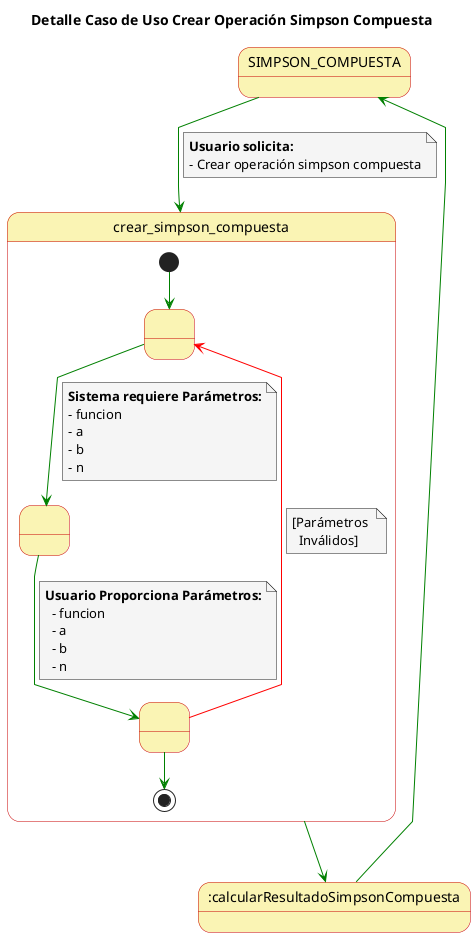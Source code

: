 @startuml

top to bottom direction

skinparam state {
  BackgroundColor #faf4b4
  BorderColor #c90000
}

skinparam note {
  BackgroundColor #f5f5f5
}

skinparam linetype polyline

title Detalle Caso de Uso Crear Operación Simpson Compuesta

state SIMPSON_COMPUESTA

SIMPSON_COMPUESTA-[#green]-> crear_simpson_compuesta
note on link
  **Usuario solicita:**
  - Crear operación simpson compuesta
end note

state crear_simpson_compuesta{
  state 1 as " "
  state 2 as " "
  state 3 as " "
  
  [*] -[#green]-> 1
  1 -[#green]-> 2
  note on link
      **Sistema requiere Parámetros:**
      - funcion
      - a
      - b
      - n
  end note
  2 -[#green]-> 3
  note on link
    **Usuario Proporciona Parámetros:**
      - funcion
      - a
      - b
      - n
  end note
  3 -[#red]-> 1
  note on link
    [Parámetros 
      Inválidos]
  end note
  3 -[#green]-> [*]

}

crear_simpson_compuesta-[#green]-> :calcularResultadoSimpsonCompuesta

:calcularResultadoSimpsonCompuesta-[#green]-> SIMPSON_COMPUESTA

@enduml